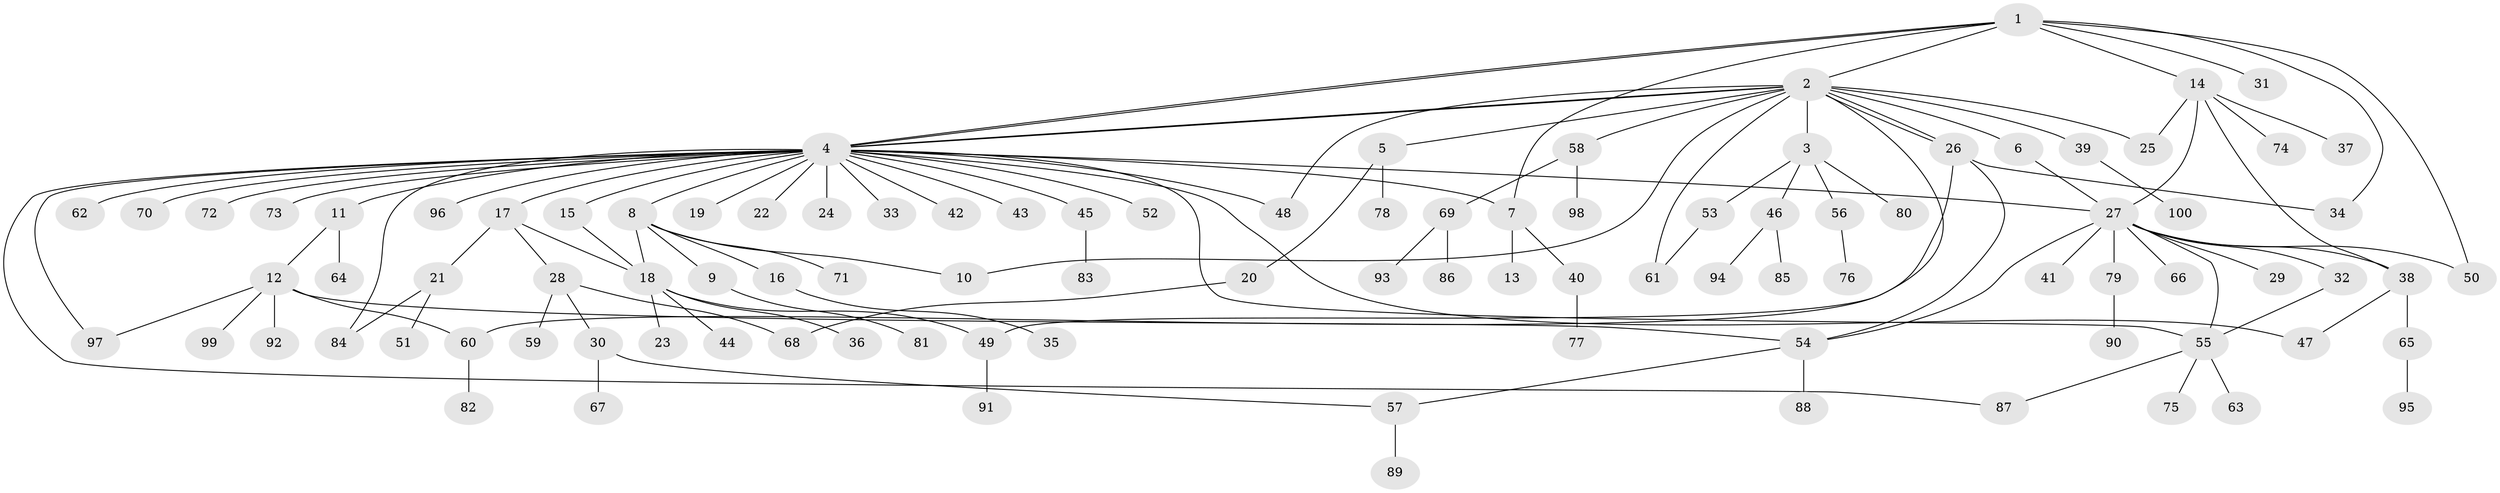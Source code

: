// Generated by graph-tools (version 1.1) at 2025/11/02/21/25 10:11:09]
// undirected, 100 vertices, 127 edges
graph export_dot {
graph [start="1"]
  node [color=gray90,style=filled];
  1;
  2;
  3;
  4;
  5;
  6;
  7;
  8;
  9;
  10;
  11;
  12;
  13;
  14;
  15;
  16;
  17;
  18;
  19;
  20;
  21;
  22;
  23;
  24;
  25;
  26;
  27;
  28;
  29;
  30;
  31;
  32;
  33;
  34;
  35;
  36;
  37;
  38;
  39;
  40;
  41;
  42;
  43;
  44;
  45;
  46;
  47;
  48;
  49;
  50;
  51;
  52;
  53;
  54;
  55;
  56;
  57;
  58;
  59;
  60;
  61;
  62;
  63;
  64;
  65;
  66;
  67;
  68;
  69;
  70;
  71;
  72;
  73;
  74;
  75;
  76;
  77;
  78;
  79;
  80;
  81;
  82;
  83;
  84;
  85;
  86;
  87;
  88;
  89;
  90;
  91;
  92;
  93;
  94;
  95;
  96;
  97;
  98;
  99;
  100;
  1 -- 2;
  1 -- 4;
  1 -- 4;
  1 -- 7;
  1 -- 14;
  1 -- 31;
  1 -- 34;
  1 -- 50;
  2 -- 3;
  2 -- 4;
  2 -- 4;
  2 -- 5;
  2 -- 6;
  2 -- 10;
  2 -- 25;
  2 -- 26;
  2 -- 26;
  2 -- 39;
  2 -- 48;
  2 -- 49;
  2 -- 58;
  2 -- 61;
  3 -- 46;
  3 -- 53;
  3 -- 56;
  3 -- 80;
  4 -- 7;
  4 -- 8;
  4 -- 11;
  4 -- 15;
  4 -- 17;
  4 -- 19;
  4 -- 22;
  4 -- 24;
  4 -- 27;
  4 -- 33;
  4 -- 42;
  4 -- 43;
  4 -- 45;
  4 -- 47;
  4 -- 48;
  4 -- 52;
  4 -- 55;
  4 -- 62;
  4 -- 70;
  4 -- 72;
  4 -- 73;
  4 -- 84;
  4 -- 87;
  4 -- 96;
  4 -- 97;
  5 -- 20;
  5 -- 78;
  6 -- 27;
  7 -- 13;
  7 -- 40;
  8 -- 9;
  8 -- 10;
  8 -- 16;
  8 -- 18;
  8 -- 71;
  9 -- 81;
  11 -- 12;
  11 -- 64;
  12 -- 54;
  12 -- 60;
  12 -- 92;
  12 -- 97;
  12 -- 99;
  14 -- 25;
  14 -- 27;
  14 -- 37;
  14 -- 38;
  14 -- 74;
  15 -- 18;
  16 -- 35;
  17 -- 18;
  17 -- 21;
  17 -- 28;
  18 -- 23;
  18 -- 36;
  18 -- 44;
  18 -- 49;
  20 -- 68;
  21 -- 51;
  21 -- 84;
  26 -- 34;
  26 -- 54;
  26 -- 60;
  27 -- 29;
  27 -- 32;
  27 -- 38;
  27 -- 41;
  27 -- 50;
  27 -- 54;
  27 -- 55;
  27 -- 66;
  27 -- 79;
  28 -- 30;
  28 -- 59;
  28 -- 68;
  30 -- 57;
  30 -- 67;
  32 -- 55;
  38 -- 47;
  38 -- 65;
  39 -- 100;
  40 -- 77;
  45 -- 83;
  46 -- 85;
  46 -- 94;
  49 -- 91;
  53 -- 61;
  54 -- 57;
  54 -- 88;
  55 -- 63;
  55 -- 75;
  55 -- 87;
  56 -- 76;
  57 -- 89;
  58 -- 69;
  58 -- 98;
  60 -- 82;
  65 -- 95;
  69 -- 86;
  69 -- 93;
  79 -- 90;
}
